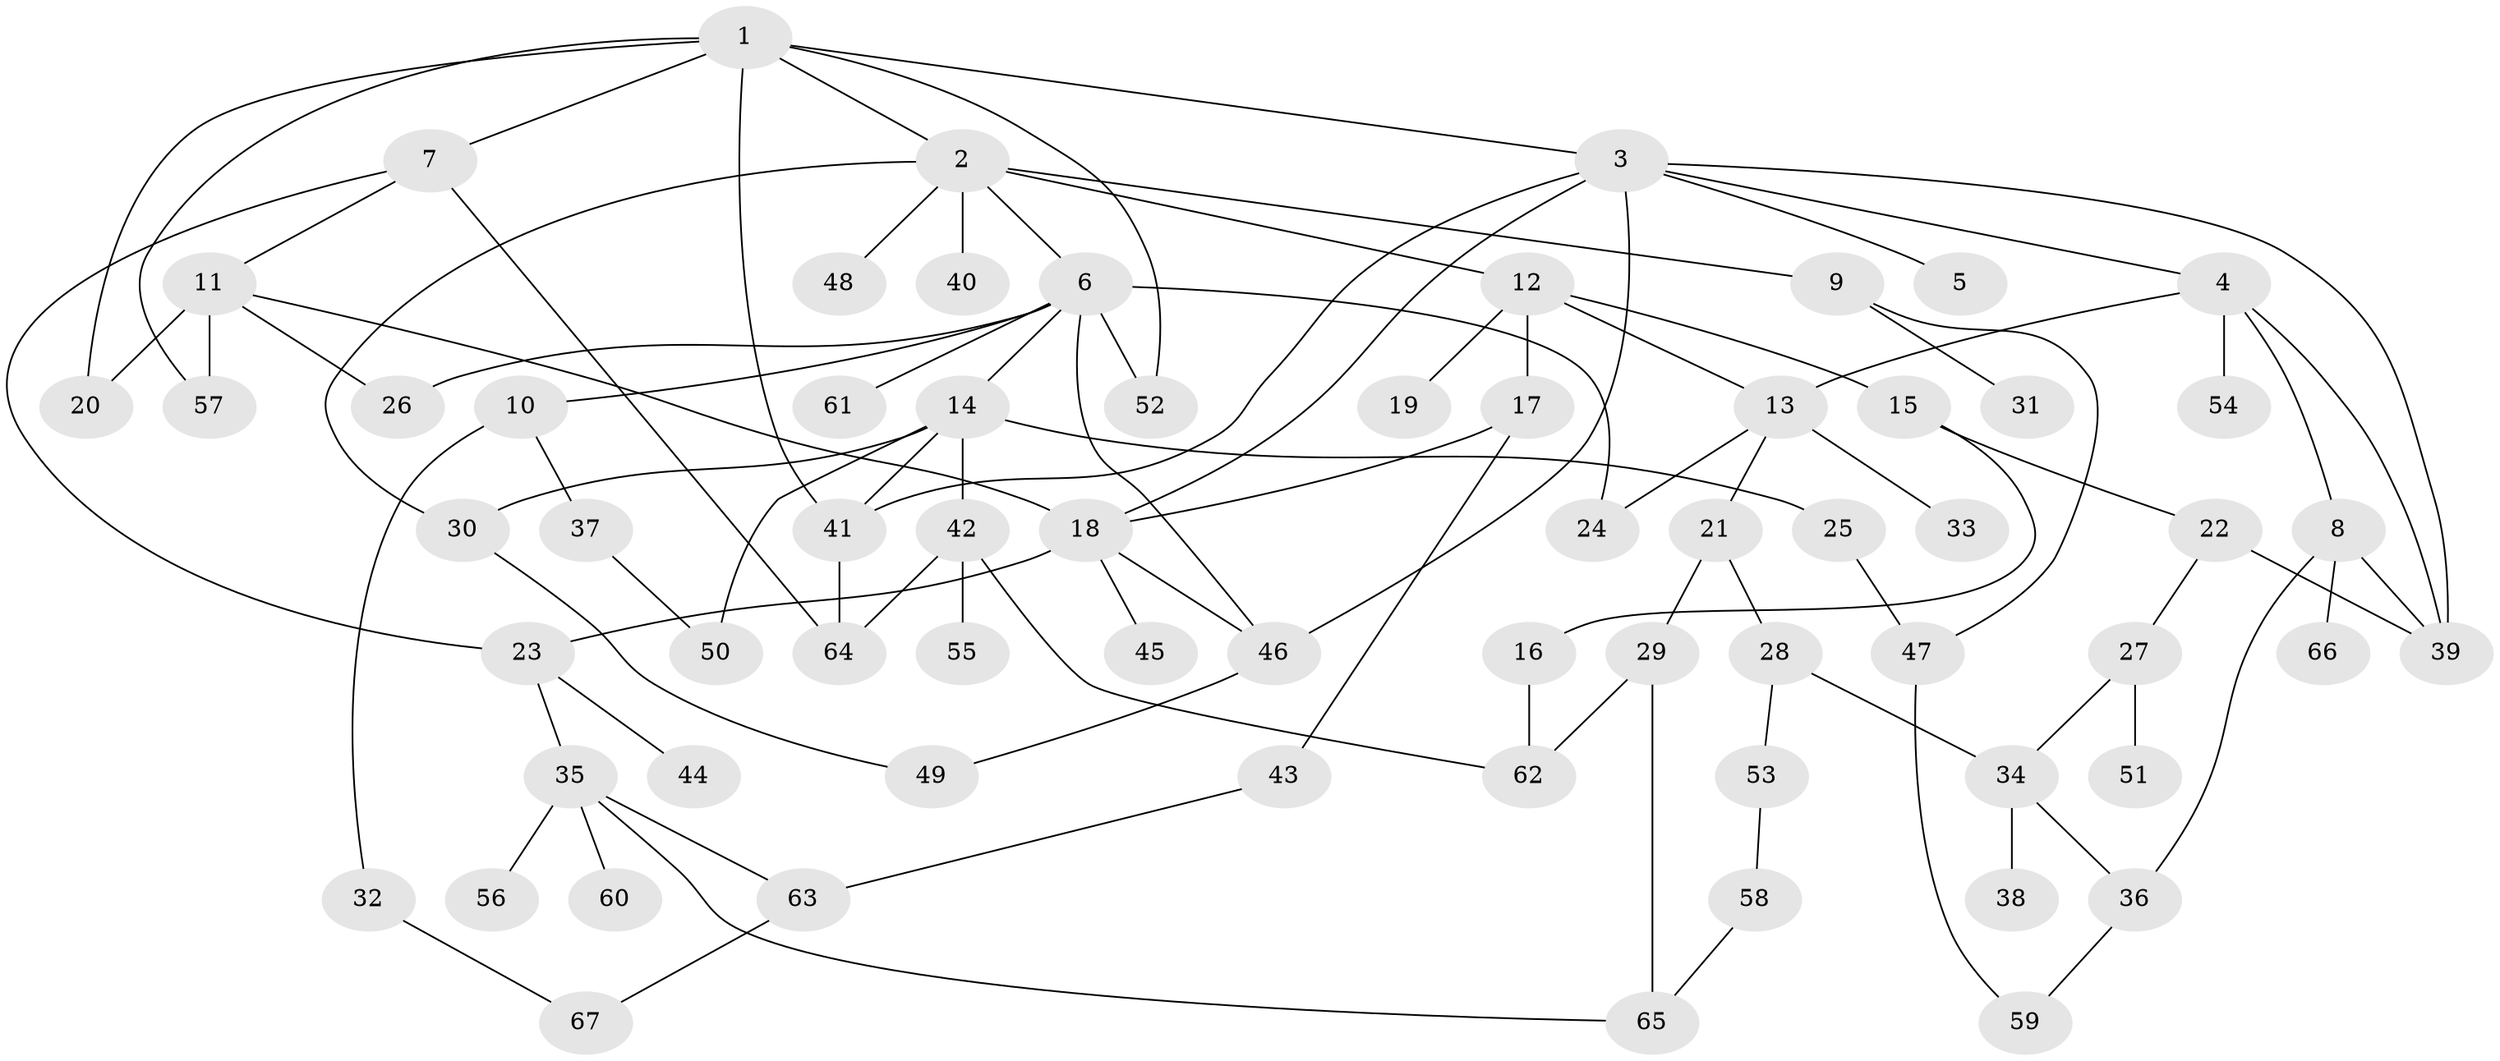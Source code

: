 // coarse degree distribution, {7: 0.046511627906976744, 8: 0.046511627906976744, 6: 0.023255813953488372, 5: 0.11627906976744186, 10: 0.023255813953488372, 3: 0.18604651162790697, 4: 0.13953488372093023, 2: 0.20930232558139536, 1: 0.20930232558139536}
// Generated by graph-tools (version 1.1) at 2025/51/02/27/25 19:51:38]
// undirected, 67 vertices, 97 edges
graph export_dot {
graph [start="1"]
  node [color=gray90,style=filled];
  1;
  2;
  3;
  4;
  5;
  6;
  7;
  8;
  9;
  10;
  11;
  12;
  13;
  14;
  15;
  16;
  17;
  18;
  19;
  20;
  21;
  22;
  23;
  24;
  25;
  26;
  27;
  28;
  29;
  30;
  31;
  32;
  33;
  34;
  35;
  36;
  37;
  38;
  39;
  40;
  41;
  42;
  43;
  44;
  45;
  46;
  47;
  48;
  49;
  50;
  51;
  52;
  53;
  54;
  55;
  56;
  57;
  58;
  59;
  60;
  61;
  62;
  63;
  64;
  65;
  66;
  67;
  1 -- 2;
  1 -- 3;
  1 -- 7;
  1 -- 52;
  1 -- 57;
  1 -- 41;
  1 -- 20;
  2 -- 6;
  2 -- 9;
  2 -- 12;
  2 -- 40;
  2 -- 48;
  2 -- 30;
  3 -- 4;
  3 -- 5;
  3 -- 39;
  3 -- 41;
  3 -- 46;
  3 -- 18;
  4 -- 8;
  4 -- 54;
  4 -- 13;
  4 -- 39;
  6 -- 10;
  6 -- 14;
  6 -- 46;
  6 -- 61;
  6 -- 52;
  6 -- 26;
  6 -- 24;
  7 -- 11;
  7 -- 23;
  7 -- 64;
  8 -- 66;
  8 -- 36;
  8 -- 39;
  9 -- 31;
  9 -- 47;
  10 -- 32;
  10 -- 37;
  11 -- 18;
  11 -- 20;
  11 -- 26;
  11 -- 57;
  12 -- 13;
  12 -- 15;
  12 -- 17;
  12 -- 19;
  13 -- 21;
  13 -- 24;
  13 -- 33;
  14 -- 25;
  14 -- 30;
  14 -- 41;
  14 -- 42;
  14 -- 50;
  15 -- 16;
  15 -- 22;
  16 -- 62;
  17 -- 43;
  17 -- 18;
  18 -- 23;
  18 -- 45;
  18 -- 46;
  21 -- 28;
  21 -- 29;
  22 -- 27;
  22 -- 39;
  23 -- 35;
  23 -- 44;
  25 -- 47;
  27 -- 34;
  27 -- 51;
  28 -- 53;
  28 -- 34;
  29 -- 65;
  29 -- 62;
  30 -- 49;
  32 -- 67;
  34 -- 36;
  34 -- 38;
  35 -- 56;
  35 -- 60;
  35 -- 63;
  35 -- 65;
  36 -- 59;
  37 -- 50;
  41 -- 64;
  42 -- 55;
  42 -- 62;
  42 -- 64;
  43 -- 63;
  46 -- 49;
  47 -- 59;
  53 -- 58;
  58 -- 65;
  63 -- 67;
}

